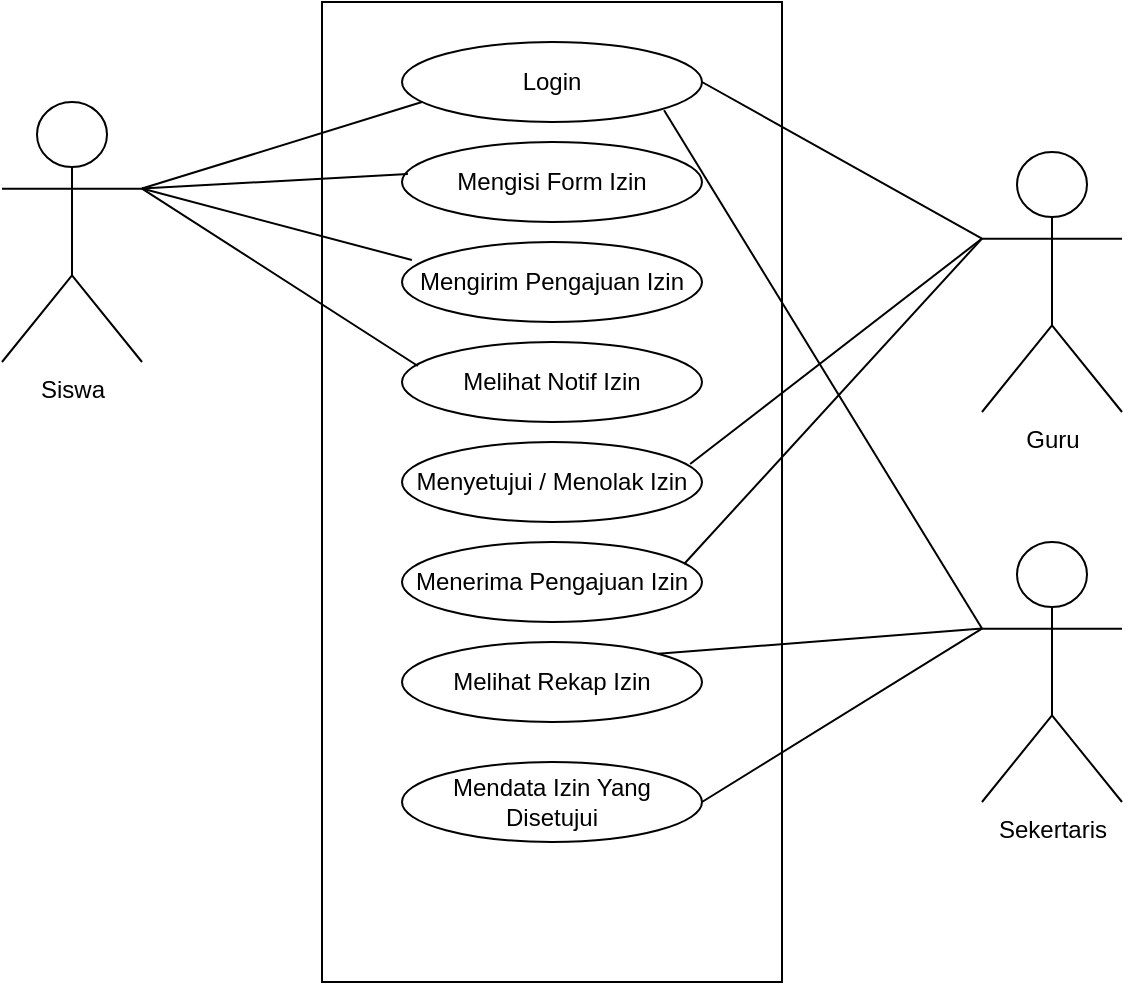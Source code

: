 <mxfile version="26.1.0">
  <diagram name="Page-1" id="3P0L7ongvoxxLc84_ocr">
    <mxGraphModel dx="1100" dy="585" grid="1" gridSize="10" guides="1" tooltips="1" connect="1" arrows="1" fold="1" page="1" pageScale="1" pageWidth="850" pageHeight="1100" math="0" shadow="0">
      <root>
        <mxCell id="0" />
        <mxCell id="1" parent="0" />
        <mxCell id="-Dp0pf7D626jn0i6emSI-1" value="" style="rounded=0;whiteSpace=wrap;html=1;" vertex="1" parent="1">
          <mxGeometry x="350" y="60" width="230" height="490" as="geometry" />
        </mxCell>
        <mxCell id="-Dp0pf7D626jn0i6emSI-2" value="Siswa&lt;div&gt;&lt;br&gt;&lt;/div&gt;" style="shape=umlActor;verticalLabelPosition=bottom;verticalAlign=top;html=1;outlineConnect=0;" vertex="1" parent="1">
          <mxGeometry x="190" y="110" width="70" height="130" as="geometry" />
        </mxCell>
        <mxCell id="-Dp0pf7D626jn0i6emSI-6" value="Sekertaris&lt;div&gt;&lt;br&gt;&lt;/div&gt;" style="shape=umlActor;verticalLabelPosition=bottom;verticalAlign=top;html=1;outlineConnect=0;" vertex="1" parent="1">
          <mxGeometry x="680" y="330" width="70" height="130" as="geometry" />
        </mxCell>
        <mxCell id="-Dp0pf7D626jn0i6emSI-7" value="Guru&lt;div&gt;&lt;br&gt;&lt;/div&gt;" style="shape=umlActor;verticalLabelPosition=bottom;verticalAlign=top;html=1;outlineConnect=0;" vertex="1" parent="1">
          <mxGeometry x="680" y="135" width="70" height="130" as="geometry" />
        </mxCell>
        <mxCell id="-Dp0pf7D626jn0i6emSI-9" value="Login" style="ellipse;whiteSpace=wrap;html=1;" vertex="1" parent="1">
          <mxGeometry x="390" y="80" width="150" height="40" as="geometry" />
        </mxCell>
        <mxCell id="-Dp0pf7D626jn0i6emSI-12" style="edgeStyle=orthogonalEdgeStyle;rounded=0;orthogonalLoop=1;jettySize=auto;html=1;exitX=0.5;exitY=1;exitDx=0;exitDy=0;" edge="1" parent="1">
          <mxGeometry relative="1" as="geometry">
            <mxPoint x="460" y="190" as="sourcePoint" />
            <mxPoint x="460" y="190" as="targetPoint" />
          </mxGeometry>
        </mxCell>
        <mxCell id="-Dp0pf7D626jn0i6emSI-13" style="edgeStyle=orthogonalEdgeStyle;rounded=0;orthogonalLoop=1;jettySize=auto;html=1;exitX=0.5;exitY=1;exitDx=0;exitDy=0;" edge="1" parent="1">
          <mxGeometry relative="1" as="geometry">
            <mxPoint x="460" y="190" as="sourcePoint" />
            <mxPoint x="460" y="190" as="targetPoint" />
          </mxGeometry>
        </mxCell>
        <mxCell id="-Dp0pf7D626jn0i6emSI-14" value="Mengisi Form Izin" style="ellipse;whiteSpace=wrap;html=1;" vertex="1" parent="1">
          <mxGeometry x="390" y="130" width="150" height="40" as="geometry" />
        </mxCell>
        <mxCell id="-Dp0pf7D626jn0i6emSI-16" value="Mengirim Pengajuan Izin" style="ellipse;whiteSpace=wrap;html=1;" vertex="1" parent="1">
          <mxGeometry x="390" y="180" width="150" height="40" as="geometry" />
        </mxCell>
        <mxCell id="-Dp0pf7D626jn0i6emSI-18" value="Melihat Notif Izin" style="ellipse;whiteSpace=wrap;html=1;" vertex="1" parent="1">
          <mxGeometry x="390" y="230" width="150" height="40" as="geometry" />
        </mxCell>
        <mxCell id="-Dp0pf7D626jn0i6emSI-20" value="Menyetujui / Menolak Izin" style="ellipse;whiteSpace=wrap;html=1;" vertex="1" parent="1">
          <mxGeometry x="390" y="280" width="150" height="40" as="geometry" />
        </mxCell>
        <mxCell id="-Dp0pf7D626jn0i6emSI-22" value="Menerima Pengajuan Izin" style="ellipse;whiteSpace=wrap;html=1;" vertex="1" parent="1">
          <mxGeometry x="390" y="330" width="150" height="40" as="geometry" />
        </mxCell>
        <mxCell id="-Dp0pf7D626jn0i6emSI-24" value="Melihat Rekap Izin" style="ellipse;whiteSpace=wrap;html=1;" vertex="1" parent="1">
          <mxGeometry x="390" y="380" width="150" height="40" as="geometry" />
        </mxCell>
        <mxCell id="-Dp0pf7D626jn0i6emSI-26" value="Mendata Izin Yang Disetujui" style="ellipse;whiteSpace=wrap;html=1;" vertex="1" parent="1">
          <mxGeometry x="390" y="440" width="150" height="40" as="geometry" />
        </mxCell>
        <mxCell id="-Dp0pf7D626jn0i6emSI-28" value="" style="endArrow=none;html=1;rounded=0;exitX=1;exitY=0.5;exitDx=0;exitDy=0;entryX=0;entryY=0.333;entryDx=0;entryDy=0;entryPerimeter=0;" edge="1" parent="1" source="-Dp0pf7D626jn0i6emSI-9" target="-Dp0pf7D626jn0i6emSI-7">
          <mxGeometry width="50" height="50" relative="1" as="geometry">
            <mxPoint x="532.98" y="109.98" as="sourcePoint" />
            <mxPoint x="670" y="150" as="targetPoint" />
          </mxGeometry>
        </mxCell>
        <mxCell id="-Dp0pf7D626jn0i6emSI-29" value="" style="endArrow=none;html=1;rounded=0;entryX=0.053;entryY=0.4;entryDx=0;entryDy=0;entryPerimeter=0;exitX=1;exitY=0.333;exitDx=0;exitDy=0;exitPerimeter=0;" edge="1" parent="1" source="-Dp0pf7D626jn0i6emSI-2">
          <mxGeometry width="50" height="50" relative="1" as="geometry">
            <mxPoint x="270" y="150" as="sourcePoint" />
            <mxPoint x="392.95" y="146" as="targetPoint" />
          </mxGeometry>
        </mxCell>
        <mxCell id="-Dp0pf7D626jn0i6emSI-30" value="" style="endArrow=none;html=1;rounded=0;entryX=0.033;entryY=0.225;entryDx=0;entryDy=0;entryPerimeter=0;exitX=1;exitY=0.333;exitDx=0;exitDy=0;exitPerimeter=0;" edge="1" parent="1" source="-Dp0pf7D626jn0i6emSI-2" target="-Dp0pf7D626jn0i6emSI-16">
          <mxGeometry width="50" height="50" relative="1" as="geometry">
            <mxPoint x="270" y="150" as="sourcePoint" />
            <mxPoint x="399.91" y="184.85" as="targetPoint" />
          </mxGeometry>
        </mxCell>
        <mxCell id="-Dp0pf7D626jn0i6emSI-31" value="" style="endArrow=none;html=1;rounded=0;entryX=0.053;entryY=0.3;entryDx=0;entryDy=0;entryPerimeter=0;exitX=1;exitY=0.333;exitDx=0;exitDy=0;exitPerimeter=0;" edge="1" parent="1" source="-Dp0pf7D626jn0i6emSI-2" target="-Dp0pf7D626jn0i6emSI-18">
          <mxGeometry width="50" height="50" relative="1" as="geometry">
            <mxPoint x="270" y="150" as="sourcePoint" />
            <mxPoint x="420" y="187" as="targetPoint" />
          </mxGeometry>
        </mxCell>
        <mxCell id="-Dp0pf7D626jn0i6emSI-32" value="" style="endArrow=none;html=1;rounded=0;entryX=0;entryY=0.5;entryDx=0;entryDy=0;exitX=1;exitY=0.333;exitDx=0;exitDy=0;exitPerimeter=0;" edge="1" parent="1" source="-Dp0pf7D626jn0i6emSI-2">
          <mxGeometry width="50" height="50" relative="1" as="geometry">
            <mxPoint x="270" y="150" as="sourcePoint" />
            <mxPoint x="400" y="110" as="targetPoint" />
          </mxGeometry>
        </mxCell>
        <mxCell id="-Dp0pf7D626jn0i6emSI-34" value="" style="endArrow=none;html=1;rounded=0;exitX=0.967;exitY=0.275;exitDx=0;exitDy=0;exitPerimeter=0;entryX=0;entryY=0.333;entryDx=0;entryDy=0;entryPerimeter=0;" edge="1" parent="1" target="-Dp0pf7D626jn0i6emSI-7">
          <mxGeometry width="50" height="50" relative="1" as="geometry">
            <mxPoint x="534.05" y="291" as="sourcePoint" />
            <mxPoint x="670" y="170" as="targetPoint" />
          </mxGeometry>
        </mxCell>
        <mxCell id="-Dp0pf7D626jn0i6emSI-36" value="" style="endArrow=none;html=1;rounded=0;exitX=0.927;exitY=0.275;exitDx=0;exitDy=0;exitPerimeter=0;entryX=0;entryY=0.333;entryDx=0;entryDy=0;entryPerimeter=0;" edge="1" parent="1" target="-Dp0pf7D626jn0i6emSI-7">
          <mxGeometry width="50" height="50" relative="1" as="geometry">
            <mxPoint x="531.05" y="341" as="sourcePoint" />
            <mxPoint x="670" y="230" as="targetPoint" />
          </mxGeometry>
        </mxCell>
        <mxCell id="-Dp0pf7D626jn0i6emSI-37" value="" style="endArrow=none;html=1;rounded=0;exitX=1;exitY=0;exitDx=0;exitDy=0;entryX=0;entryY=0.333;entryDx=0;entryDy=0;entryPerimeter=0;" edge="1" parent="1" source="-Dp0pf7D626jn0i6emSI-24" target="-Dp0pf7D626jn0i6emSI-6">
          <mxGeometry width="50" height="50" relative="1" as="geometry">
            <mxPoint x="572.98" y="311.98" as="sourcePoint" />
            <mxPoint x="660" y="360" as="targetPoint" />
          </mxGeometry>
        </mxCell>
        <mxCell id="-Dp0pf7D626jn0i6emSI-38" value="" style="endArrow=none;html=1;rounded=0;exitX=1;exitY=0.5;exitDx=0;exitDy=0;entryX=0;entryY=0.333;entryDx=0;entryDy=0;entryPerimeter=0;" edge="1" parent="1" source="-Dp0pf7D626jn0i6emSI-26" target="-Dp0pf7D626jn0i6emSI-6">
          <mxGeometry width="50" height="50" relative="1" as="geometry">
            <mxPoint x="582.98" y="402.98" as="sourcePoint" />
            <mxPoint x="670" y="410" as="targetPoint" />
          </mxGeometry>
        </mxCell>
        <mxCell id="-Dp0pf7D626jn0i6emSI-39" value="" style="endArrow=none;html=1;rounded=0;exitX=1;exitY=1;exitDx=0;exitDy=0;entryX=0;entryY=0.333;entryDx=0;entryDy=0;entryPerimeter=0;" edge="1" parent="1" target="-Dp0pf7D626jn0i6emSI-6">
          <mxGeometry width="50" height="50" relative="1" as="geometry">
            <mxPoint x="521.033" y="114.142" as="sourcePoint" />
            <mxPoint x="673" y="330" as="targetPoint" />
          </mxGeometry>
        </mxCell>
      </root>
    </mxGraphModel>
  </diagram>
</mxfile>
